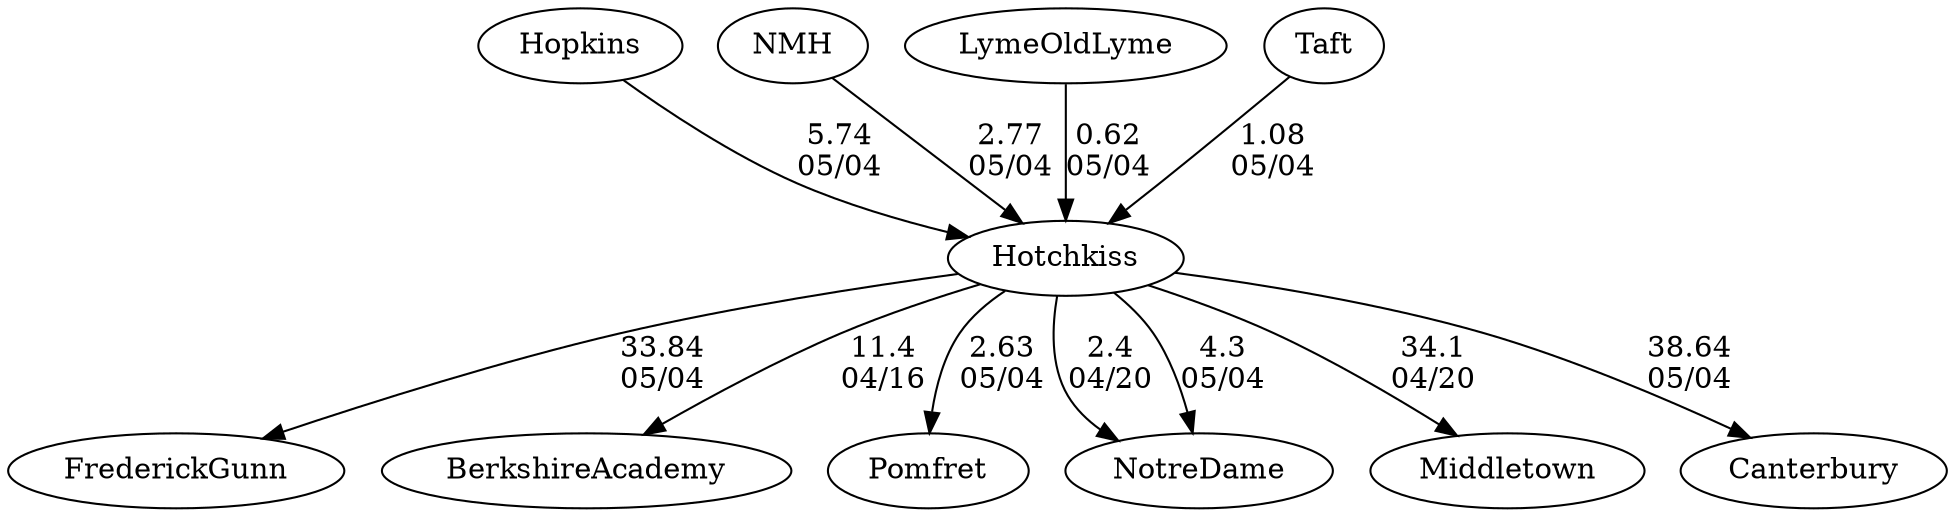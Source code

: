 digraph boys1foursHotchkiss {Hopkins [URL="boys1foursHotchkissHopkins.html"];FrederickGunn [URL="boys1foursHotchkissFrederickGunn.html"];BerkshireAcademy [URL="boys1foursHotchkissBerkshireAcademy.html"];NMH [URL="boys1foursHotchkissNMH.html"];LymeOldLyme [URL="boys1foursHotchkissLymeOldLyme.html"];Pomfret [URL="boys1foursHotchkissPomfret.html"];Hotchkiss [URL="boys1foursHotchkissHotchkiss.html"];Taft [URL="boys1foursHotchkissTaft.html"];NotreDame [URL="boys1foursHotchkissNotreDame.html"];Middletown [URL="boys1foursHotchkissMiddletown.html"];Canterbury [URL="boys1foursHotchkissCanterbury.html"];Hotchkiss -> NotreDame[label="2.4
04/20", weight="98", tooltip="NEIRA Boys & Girls Fours,Notre Dame Invite #1: Notre Dame vs. Hotchkiss vs. Middletown vs. Greenwich Country Day School			
Distance: 1500m Conditions: All races into an outgoing head current on the river. Light cross/ tail wind for all races. G1 and B1 had small chop starting to build. Comments: Great Racing by all today!
None", URL="https://www.row2k.com/results/resultspage.cfm?UID=0B5A12BEAF8945DD81EB9EFB206E62F1&cat=5", random="random"]; 
Hotchkiss -> Middletown[label="34.1
04/20", weight="66", tooltip="NEIRA Boys & Girls Fours,Notre Dame Invite #1: Notre Dame vs. Hotchkiss vs. Middletown vs. Greenwich Country Day School			
Distance: 1500m Conditions: All races into an outgoing head current on the river. Light cross/ tail wind for all races. G1 and B1 had small chop starting to build. Comments: Great Racing by all today!
None", URL="https://www.row2k.com/results/resultspage.cfm?UID=0B5A12BEAF8945DD81EB9EFB206E62F1&cat=5", random="random"]; 
Hotchkiss -> BerkshireAcademy[label="11.4
04/16", weight="89", tooltip="NEIRA Boys & Girls Fours,Berkshire School vs. Hotchkiss			
Distance: 1500 M Conditions: Chilly and cloudy with variable cross headwinds building over the afternoon; strongest in the middle 500. Generally flat water with some slight chop in middle 500. Comments: Order of racing: G3-B4-G2-B3-G1-B2-G4-B1. Berkshire hotseated between G3 and G4. Great to be able to welcome our neighbors to the world of fours racing.
None", URL="https://www.row2k.com/results/resultspage.cfm?UID=146036DC0D57AEEFDD13651887C3B194&cat=5", random="random"]; 
Hopkins -> Hotchkiss[label="5.74
05/04", weight="95", tooltip="Founder's Day Regatta			
", URL="", random="random"]; 
NMH -> Hotchkiss[label="2.77
05/04", weight="98", tooltip="Founder's Day Regatta			
", URL="", random="random"]; 
LymeOldLyme -> Hotchkiss[label="0.62
05/04", weight="100", tooltip="Founder's Day Regatta			
", URL="", random="random"]; 
Hotchkiss -> NotreDame[label="4.3
05/04", weight="96", tooltip="Founder's Day Regatta			
", URL="", random="random"]; 
Taft -> Hotchkiss[label="1.08
05/04", weight="99", tooltip="Founder's Day Regatta			
", URL="", random="random"]; 
Hotchkiss -> Pomfret[label="2.63
05/04", weight="98", tooltip="Founder's Day Regatta			
", URL="", random="random"]; 
Hotchkiss -> FrederickGunn[label="33.84
05/04", weight="67", tooltip="Founder's Day Regatta			
", URL="", random="random"]; 
Hotchkiss -> Canterbury[label="38.64
05/04", weight="62", tooltip="Founder's Day Regatta			
", URL="", random="random"]}